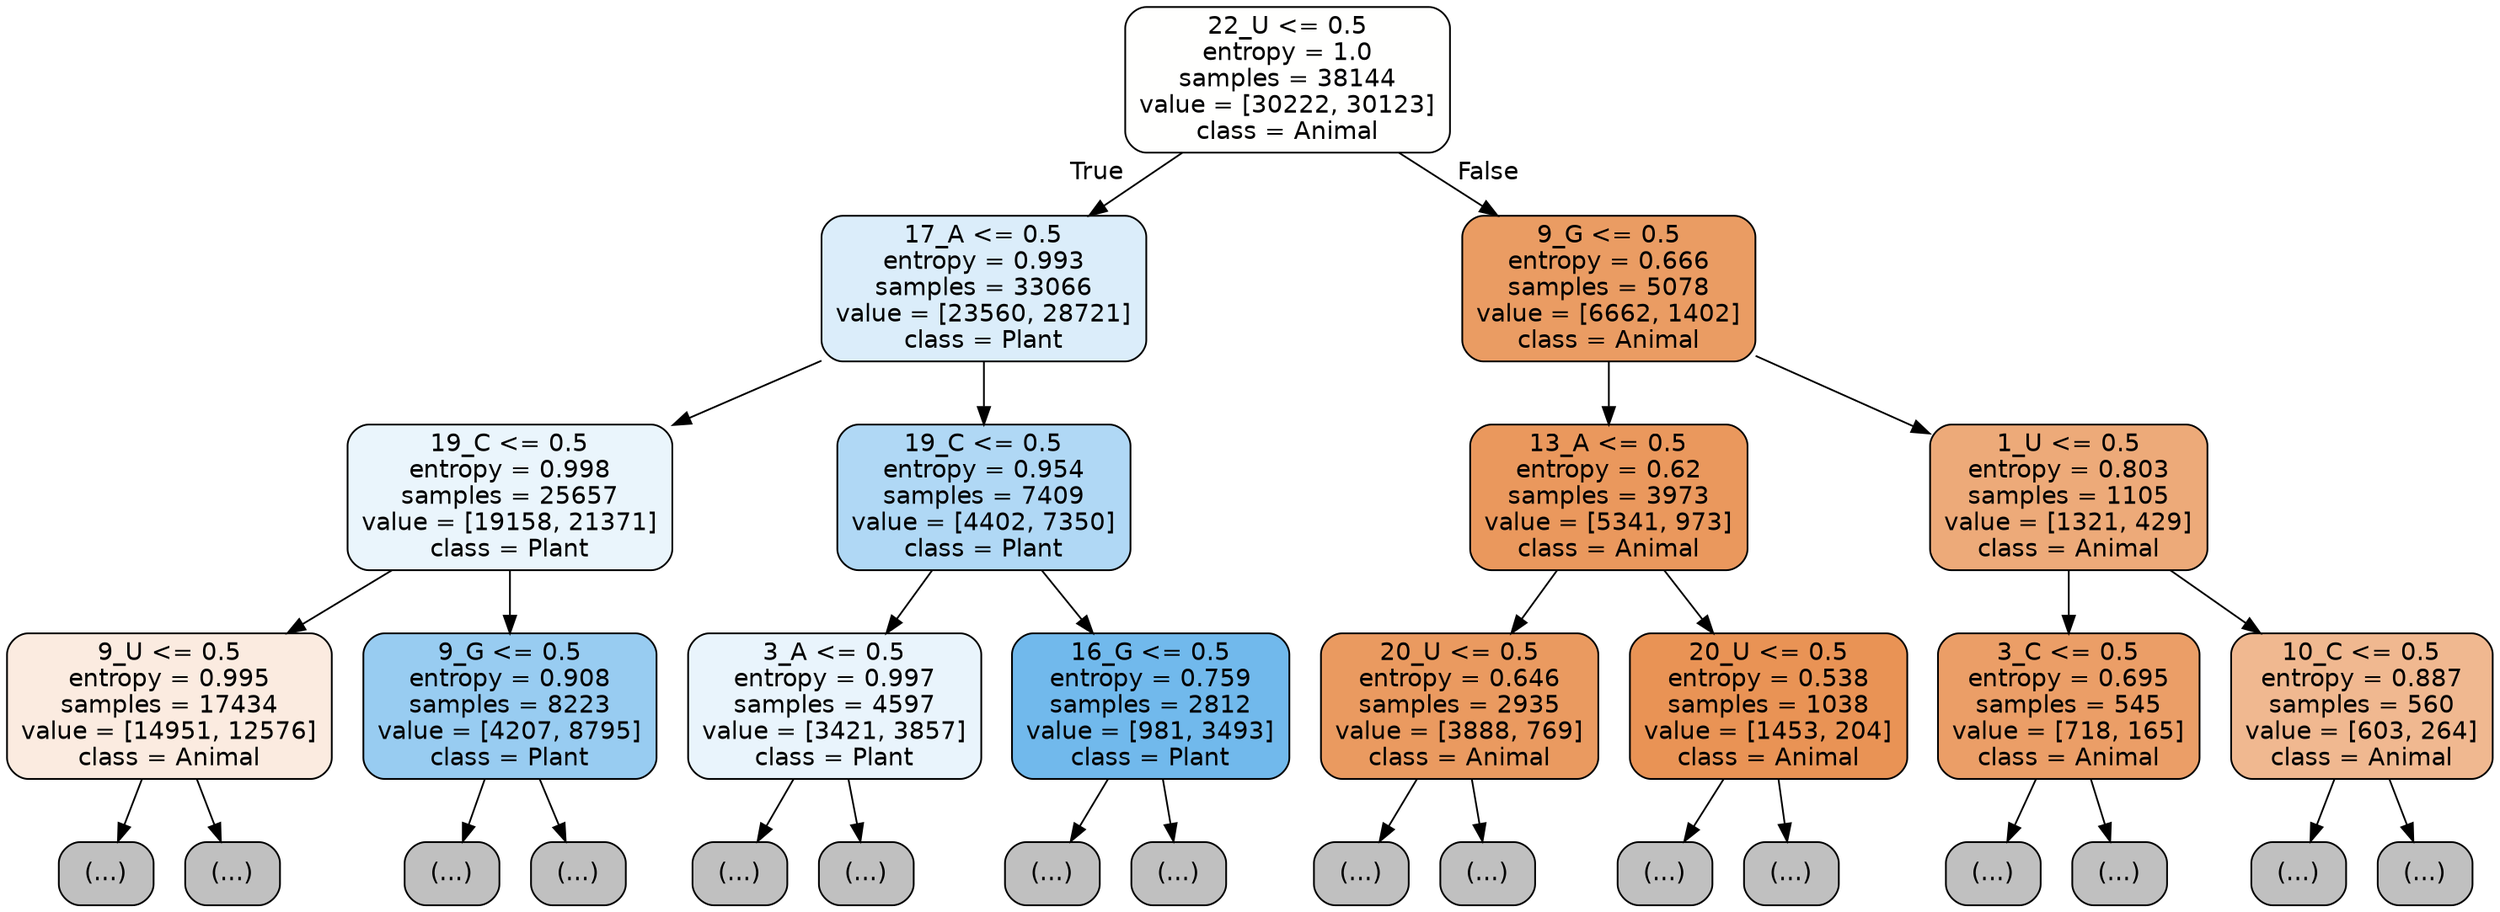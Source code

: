 digraph Tree {
node [shape=box, style="filled, rounded", color="black", fontname="helvetica"] ;
edge [fontname="helvetica"] ;
0 [label="22_U <= 0.5\nentropy = 1.0\nsamples = 38144\nvalue = [30222, 30123]\nclass = Animal", fillcolor="#fffffe"] ;
1 [label="17_A <= 0.5\nentropy = 0.993\nsamples = 33066\nvalue = [23560, 28721]\nclass = Plant", fillcolor="#dbedfa"] ;
0 -> 1 [labeldistance=2.5, labelangle=45, headlabel="True"] ;
2 [label="19_C <= 0.5\nentropy = 0.998\nsamples = 25657\nvalue = [19158, 21371]\nclass = Plant", fillcolor="#eaf5fc"] ;
1 -> 2 ;
3 [label="9_U <= 0.5\nentropy = 0.995\nsamples = 17434\nvalue = [14951, 12576]\nclass = Animal", fillcolor="#fbebe0"] ;
2 -> 3 ;
4 [label="(...)", fillcolor="#C0C0C0"] ;
3 -> 4 ;
6337 [label="(...)", fillcolor="#C0C0C0"] ;
3 -> 6337 ;
8864 [label="9_G <= 0.5\nentropy = 0.908\nsamples = 8223\nvalue = [4207, 8795]\nclass = Plant", fillcolor="#98ccf1"] ;
2 -> 8864 ;
8865 [label="(...)", fillcolor="#C0C0C0"] ;
8864 -> 8865 ;
11018 [label="(...)", fillcolor="#C0C0C0"] ;
8864 -> 11018 ;
11759 [label="19_C <= 0.5\nentropy = 0.954\nsamples = 7409\nvalue = [4402, 7350]\nclass = Plant", fillcolor="#b0d8f5"] ;
1 -> 11759 ;
11760 [label="3_A <= 0.5\nentropy = 0.997\nsamples = 4597\nvalue = [3421, 3857]\nclass = Plant", fillcolor="#e9f4fc"] ;
11759 -> 11760 ;
11761 [label="(...)", fillcolor="#C0C0C0"] ;
11760 -> 11761 ;
13518 [label="(...)", fillcolor="#C0C0C0"] ;
11760 -> 13518 ;
14207 [label="16_G <= 0.5\nentropy = 0.759\nsamples = 2812\nvalue = [981, 3493]\nclass = Plant", fillcolor="#71b9ec"] ;
11759 -> 14207 ;
14208 [label="(...)", fillcolor="#C0C0C0"] ;
14207 -> 14208 ;
14819 [label="(...)", fillcolor="#C0C0C0"] ;
14207 -> 14819 ;
15036 [label="9_G <= 0.5\nentropy = 0.666\nsamples = 5078\nvalue = [6662, 1402]\nclass = Animal", fillcolor="#ea9c63"] ;
0 -> 15036 [labeldistance=2.5, labelangle=-45, headlabel="False"] ;
15037 [label="13_A <= 0.5\nentropy = 0.62\nsamples = 3973\nvalue = [5341, 973]\nclass = Animal", fillcolor="#ea985d"] ;
15036 -> 15037 ;
15038 [label="20_U <= 0.5\nentropy = 0.646\nsamples = 2935\nvalue = [3888, 769]\nclass = Animal", fillcolor="#ea9a60"] ;
15037 -> 15038 ;
15039 [label="(...)", fillcolor="#C0C0C0"] ;
15038 -> 15039 ;
15874 [label="(...)", fillcolor="#C0C0C0"] ;
15038 -> 15874 ;
16165 [label="20_U <= 0.5\nentropy = 0.538\nsamples = 1038\nvalue = [1453, 204]\nclass = Animal", fillcolor="#e99355"] ;
15037 -> 16165 ;
16166 [label="(...)", fillcolor="#C0C0C0"] ;
16165 -> 16166 ;
16427 [label="(...)", fillcolor="#C0C0C0"] ;
16165 -> 16427 ;
16504 [label="1_U <= 0.5\nentropy = 0.803\nsamples = 1105\nvalue = [1321, 429]\nclass = Animal", fillcolor="#edaa79"] ;
15036 -> 16504 ;
16505 [label="3_C <= 0.5\nentropy = 0.695\nsamples = 545\nvalue = [718, 165]\nclass = Animal", fillcolor="#eb9e67"] ;
16504 -> 16505 ;
16506 [label="(...)", fillcolor="#C0C0C0"] ;
16505 -> 16506 ;
16695 [label="(...)", fillcolor="#C0C0C0"] ;
16505 -> 16695 ;
16752 [label="10_C <= 0.5\nentropy = 0.887\nsamples = 560\nvalue = [603, 264]\nclass = Animal", fillcolor="#f0b890"] ;
16504 -> 16752 ;
16753 [label="(...)", fillcolor="#C0C0C0"] ;
16752 -> 16753 ;
16968 [label="(...)", fillcolor="#C0C0C0"] ;
16752 -> 16968 ;
}